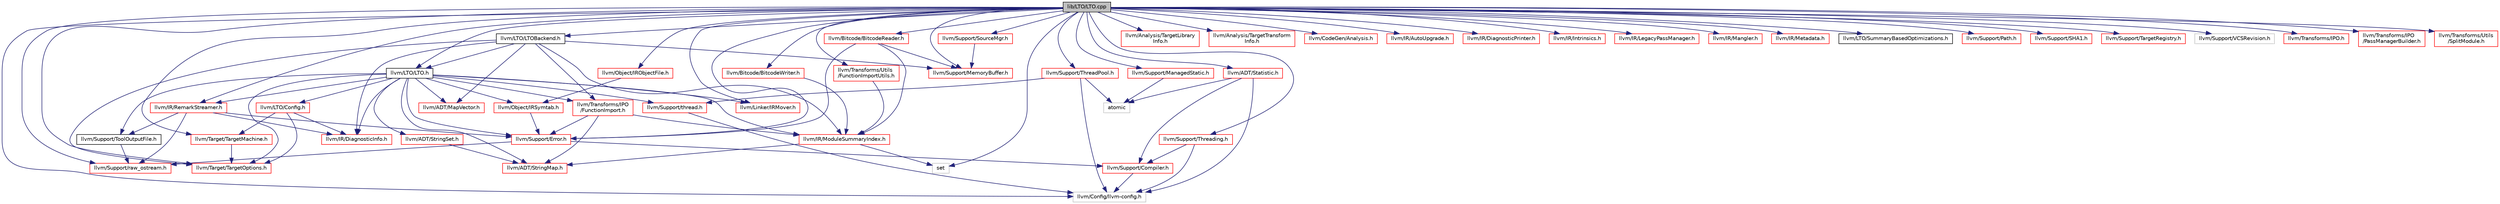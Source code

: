 digraph "lib/LTO/LTO.cpp"
{
 // LATEX_PDF_SIZE
  bgcolor="transparent";
  edge [fontname="Helvetica",fontsize="10",labelfontname="Helvetica",labelfontsize="10"];
  node [fontname="Helvetica",fontsize="10",shape="box"];
  Node1 [label="lib/LTO/LTO.cpp",height=0.2,width=0.4,color="black", fillcolor="grey75", style="filled", fontcolor="black",tooltip=" "];
  Node1 -> Node2 [color="midnightblue",fontsize="10",style="solid",fontname="Helvetica"];
  Node2 [label="llvm/LTO/LTO.h",height=0.2,width=0.4,color="black",URL="$LTO_8h.html",tooltip=" "];
  Node2 -> Node3 [color="midnightblue",fontsize="10",style="solid",fontname="Helvetica"];
  Node3 [label="llvm/ADT/MapVector.h",height=0.2,width=0.4,color="red",URL="$MapVector_8h.html",tooltip=" "];
  Node2 -> Node15 [color="midnightblue",fontsize="10",style="solid",fontname="Helvetica"];
  Node15 [label="llvm/ADT/StringMap.h",height=0.2,width=0.4,color="red",URL="$StringMap_8h.html",tooltip=" "];
  Node2 -> Node59 [color="midnightblue",fontsize="10",style="solid",fontname="Helvetica"];
  Node59 [label="llvm/ADT/StringSet.h",height=0.2,width=0.4,color="red",URL="$StringSet_8h.html",tooltip=" "];
  Node59 -> Node15 [color="midnightblue",fontsize="10",style="solid",fontname="Helvetica"];
  Node2 -> Node60 [color="midnightblue",fontsize="10",style="solid",fontname="Helvetica"];
  Node60 [label="llvm/IR/DiagnosticInfo.h",height=0.2,width=0.4,color="red",URL="$DiagnosticInfo_8h.html",tooltip=" "];
  Node2 -> Node115 [color="midnightblue",fontsize="10",style="solid",fontname="Helvetica"];
  Node115 [label="llvm/IR/ModuleSummaryIndex.h",height=0.2,width=0.4,color="red",URL="$ModuleSummaryIndex_8h.html",tooltip="ModuleSummaryIndex.h This file contains the declarations the classes that hold the module index and s..."];
  Node115 -> Node15 [color="midnightblue",fontsize="10",style="solid",fontname="Helvetica"];
  Node115 -> Node161 [color="midnightblue",fontsize="10",style="solid",fontname="Helvetica"];
  Node161 [label="set",height=0.2,width=0.4,color="grey75",tooltip=" "];
  Node2 -> Node162 [color="midnightblue",fontsize="10",style="solid",fontname="Helvetica"];
  Node162 [label="llvm/IR/RemarkStreamer.h",height=0.2,width=0.4,color="red",URL="$RemarkStreamer_8h.html",tooltip=" "];
  Node162 -> Node60 [color="midnightblue",fontsize="10",style="solid",fontname="Helvetica"];
  Node162 -> Node104 [color="midnightblue",fontsize="10",style="solid",fontname="Helvetica"];
  Node104 [label="llvm/Support/Error.h",height=0.2,width=0.4,color="red",URL="$llvm_2Support_2Error_8h.html",tooltip=" "];
  Node104 -> Node20 [color="midnightblue",fontsize="10",style="solid",fontname="Helvetica"];
  Node20 [label="llvm/Support/Compiler.h",height=0.2,width=0.4,color="red",URL="$Compiler_8h.html",tooltip=" "];
  Node20 -> Node21 [color="midnightblue",fontsize="10",style="solid",fontname="Helvetica"];
  Node21 [label="llvm/Config/llvm-config.h",height=0.2,width=0.4,color="grey75",tooltip=" "];
  Node104 -> Node85 [color="midnightblue",fontsize="10",style="solid",fontname="Helvetica"];
  Node85 [label="llvm/Support/raw_ostream.h",height=0.2,width=0.4,color="red",URL="$raw__ostream_8h.html",tooltip=" "];
  Node162 -> Node167 [color="midnightblue",fontsize="10",style="solid",fontname="Helvetica"];
  Node167 [label="llvm/Support/ToolOutputFile.h",height=0.2,width=0.4,color="black",URL="$ToolOutputFile_8h.html",tooltip=" "];
  Node167 -> Node85 [color="midnightblue",fontsize="10",style="solid",fontname="Helvetica"];
  Node162 -> Node85 [color="midnightblue",fontsize="10",style="solid",fontname="Helvetica"];
  Node2 -> Node168 [color="midnightblue",fontsize="10",style="solid",fontname="Helvetica"];
  Node168 [label="llvm/LTO/Config.h",height=0.2,width=0.4,color="red",URL="$Config_8h.html",tooltip=" "];
  Node168 -> Node60 [color="midnightblue",fontsize="10",style="solid",fontname="Helvetica"];
  Node168 -> Node169 [color="midnightblue",fontsize="10",style="solid",fontname="Helvetica"];
  Node169 [label="llvm/Target/TargetMachine.h",height=0.2,width=0.4,color="red",URL="$llvm_2Target_2TargetMachine_8h.html",tooltip=" "];
  Node169 -> Node171 [color="midnightblue",fontsize="10",style="solid",fontname="Helvetica"];
  Node171 [label="llvm/Target/TargetOptions.h",height=0.2,width=0.4,color="red",URL="$TargetOptions_8h.html",tooltip=" "];
  Node168 -> Node171 [color="midnightblue",fontsize="10",style="solid",fontname="Helvetica"];
  Node2 -> Node173 [color="midnightblue",fontsize="10",style="solid",fontname="Helvetica"];
  Node173 [label="llvm/Linker/IRMover.h",height=0.2,width=0.4,color="red",URL="$IRMover_8h.html",tooltip=" "];
  Node2 -> Node174 [color="midnightblue",fontsize="10",style="solid",fontname="Helvetica"];
  Node174 [label="llvm/Object/IRSymtab.h",height=0.2,width=0.4,color="red",URL="$IRSymtab_8h.html",tooltip=" "];
  Node174 -> Node104 [color="midnightblue",fontsize="10",style="solid",fontname="Helvetica"];
  Node2 -> Node104 [color="midnightblue",fontsize="10",style="solid",fontname="Helvetica"];
  Node2 -> Node167 [color="midnightblue",fontsize="10",style="solid",fontname="Helvetica"];
  Node2 -> Node180 [color="midnightblue",fontsize="10",style="solid",fontname="Helvetica"];
  Node180 [label="llvm/Support/thread.h",height=0.2,width=0.4,color="red",URL="$thread_8h.html",tooltip=" "];
  Node180 -> Node21 [color="midnightblue",fontsize="10",style="solid",fontname="Helvetica"];
  Node2 -> Node171 [color="midnightblue",fontsize="10",style="solid",fontname="Helvetica"];
  Node2 -> Node182 [color="midnightblue",fontsize="10",style="solid",fontname="Helvetica"];
  Node182 [label="llvm/Transforms/IPO\l/FunctionImport.h",height=0.2,width=0.4,color="red",URL="$FunctionImport_8h.html",tooltip=" "];
  Node182 -> Node15 [color="midnightblue",fontsize="10",style="solid",fontname="Helvetica"];
  Node182 -> Node115 [color="midnightblue",fontsize="10",style="solid",fontname="Helvetica"];
  Node182 -> Node104 [color="midnightblue",fontsize="10",style="solid",fontname="Helvetica"];
  Node1 -> Node191 [color="midnightblue",fontsize="10",style="solid",fontname="Helvetica"];
  Node191 [label="llvm/ADT/Statistic.h",height=0.2,width=0.4,color="red",URL="$Statistic_8h.html",tooltip=" "];
  Node191 -> Node21 [color="midnightblue",fontsize="10",style="solid",fontname="Helvetica"];
  Node191 -> Node20 [color="midnightblue",fontsize="10",style="solid",fontname="Helvetica"];
  Node191 -> Node84 [color="midnightblue",fontsize="10",style="solid",fontname="Helvetica"];
  Node84 [label="atomic",height=0.2,width=0.4,color="grey75",tooltip=" "];
  Node1 -> Node192 [color="midnightblue",fontsize="10",style="solid",fontname="Helvetica"];
  Node192 [label="llvm/Analysis/TargetLibrary\lInfo.h",height=0.2,width=0.4,color="red",URL="$TargetLibraryInfo_8h.html",tooltip=" "];
  Node1 -> Node199 [color="midnightblue",fontsize="10",style="solid",fontname="Helvetica"];
  Node199 [label="llvm/Analysis/TargetTransform\lInfo.h",height=0.2,width=0.4,color="red",URL="$TargetTransformInfo_8h.html",tooltip="This pass exposes codegen information to IR-level passes."];
  Node1 -> Node216 [color="midnightblue",fontsize="10",style="solid",fontname="Helvetica"];
  Node216 [label="llvm/Bitcode/BitcodeReader.h",height=0.2,width=0.4,color="red",URL="$BitcodeReader_8h.html",tooltip=" "];
  Node216 -> Node115 [color="midnightblue",fontsize="10",style="solid",fontname="Helvetica"];
  Node216 -> Node104 [color="midnightblue",fontsize="10",style="solid",fontname="Helvetica"];
  Node216 -> Node94 [color="midnightblue",fontsize="10",style="solid",fontname="Helvetica"];
  Node94 [label="llvm/Support/MemoryBuffer.h",height=0.2,width=0.4,color="red",URL="$MemoryBuffer_8h.html",tooltip=" "];
  Node1 -> Node218 [color="midnightblue",fontsize="10",style="solid",fontname="Helvetica"];
  Node218 [label="llvm/Bitcode/BitcodeWriter.h",height=0.2,width=0.4,color="red",URL="$BitcodeWriter_8h.html",tooltip=" "];
  Node218 -> Node115 [color="midnightblue",fontsize="10",style="solid",fontname="Helvetica"];
  Node1 -> Node221 [color="midnightblue",fontsize="10",style="solid",fontname="Helvetica"];
  Node221 [label="llvm/CodeGen/Analysis.h",height=0.2,width=0.4,color="red",URL="$llvm_2CodeGen_2Analysis_8h.html",tooltip=" "];
  Node1 -> Node21 [color="midnightblue",fontsize="10",style="solid",fontname="Helvetica"];
  Node1 -> Node224 [color="midnightblue",fontsize="10",style="solid",fontname="Helvetica"];
  Node224 [label="llvm/IR/AutoUpgrade.h",height=0.2,width=0.4,color="red",URL="$AutoUpgrade_8h.html",tooltip=" "];
  Node1 -> Node225 [color="midnightblue",fontsize="10",style="solid",fontname="Helvetica"];
  Node225 [label="llvm/IR/DiagnosticPrinter.h",height=0.2,width=0.4,color="red",URL="$DiagnosticPrinter_8h.html",tooltip=" "];
  Node1 -> Node226 [color="midnightblue",fontsize="10",style="solid",fontname="Helvetica"];
  Node226 [label="llvm/IR/Intrinsics.h",height=0.2,width=0.4,color="red",URL="$Intrinsics_8h.html",tooltip=" "];
  Node1 -> Node228 [color="midnightblue",fontsize="10",style="solid",fontname="Helvetica"];
  Node228 [label="llvm/IR/LegacyPassManager.h",height=0.2,width=0.4,color="red",URL="$LegacyPassManager_8h.html",tooltip=" "];
  Node1 -> Node229 [color="midnightblue",fontsize="10",style="solid",fontname="Helvetica"];
  Node229 [label="llvm/IR/Mangler.h",height=0.2,width=0.4,color="red",URL="$Mangler_8h.html",tooltip=" "];
  Node1 -> Node65 [color="midnightblue",fontsize="10",style="solid",fontname="Helvetica"];
  Node65 [label="llvm/IR/Metadata.h",height=0.2,width=0.4,color="red",URL="$Metadata_8h.html",tooltip="This file contains the declarations for metadata subclasses."];
  Node1 -> Node162 [color="midnightblue",fontsize="10",style="solid",fontname="Helvetica"];
  Node1 -> Node230 [color="midnightblue",fontsize="10",style="solid",fontname="Helvetica"];
  Node230 [label="llvm/LTO/LTOBackend.h",height=0.2,width=0.4,color="black",URL="$LTOBackend_8h.html",tooltip=" "];
  Node230 -> Node3 [color="midnightblue",fontsize="10",style="solid",fontname="Helvetica"];
  Node230 -> Node60 [color="midnightblue",fontsize="10",style="solid",fontname="Helvetica"];
  Node230 -> Node115 [color="midnightblue",fontsize="10",style="solid",fontname="Helvetica"];
  Node230 -> Node2 [color="midnightblue",fontsize="10",style="solid",fontname="Helvetica"];
  Node230 -> Node94 [color="midnightblue",fontsize="10",style="solid",fontname="Helvetica"];
  Node230 -> Node171 [color="midnightblue",fontsize="10",style="solid",fontname="Helvetica"];
  Node230 -> Node182 [color="midnightblue",fontsize="10",style="solid",fontname="Helvetica"];
  Node1 -> Node231 [color="midnightblue",fontsize="10",style="solid",fontname="Helvetica"];
  Node231 [label="llvm/LTO/SummaryBasedOptimizations.h",height=0.2,width=0.4,color="black",URL="$SummaryBasedOptimizations_8h.html",tooltip=" "];
  Node1 -> Node173 [color="midnightblue",fontsize="10",style="solid",fontname="Helvetica"];
  Node1 -> Node232 [color="midnightblue",fontsize="10",style="solid",fontname="Helvetica"];
  Node232 [label="llvm/Object/IRObjectFile.h",height=0.2,width=0.4,color="red",URL="$IRObjectFile_8h.html",tooltip=" "];
  Node232 -> Node174 [color="midnightblue",fontsize="10",style="solid",fontname="Helvetica"];
  Node1 -> Node104 [color="midnightblue",fontsize="10",style="solid",fontname="Helvetica"];
  Node1 -> Node83 [color="midnightblue",fontsize="10",style="solid",fontname="Helvetica"];
  Node83 [label="llvm/Support/ManagedStatic.h",height=0.2,width=0.4,color="red",URL="$ManagedStatic_8h.html",tooltip=" "];
  Node83 -> Node84 [color="midnightblue",fontsize="10",style="solid",fontname="Helvetica"];
  Node1 -> Node94 [color="midnightblue",fontsize="10",style="solid",fontname="Helvetica"];
  Node1 -> Node234 [color="midnightblue",fontsize="10",style="solid",fontname="Helvetica"];
  Node234 [label="llvm/Support/Path.h",height=0.2,width=0.4,color="red",URL="$Path_8h.html",tooltip=" "];
  Node1 -> Node235 [color="midnightblue",fontsize="10",style="solid",fontname="Helvetica"];
  Node235 [label="llvm/Support/SHA1.h",height=0.2,width=0.4,color="red",URL="$SHA1_8h.html",tooltip=" "];
  Node1 -> Node93 [color="midnightblue",fontsize="10",style="solid",fontname="Helvetica"];
  Node93 [label="llvm/Support/SourceMgr.h",height=0.2,width=0.4,color="red",URL="$Support_2SourceMgr_8h.html",tooltip=" "];
  Node93 -> Node94 [color="midnightblue",fontsize="10",style="solid",fontname="Helvetica"];
  Node1 -> Node236 [color="midnightblue",fontsize="10",style="solid",fontname="Helvetica"];
  Node236 [label="llvm/Support/TargetRegistry.h",height=0.2,width=0.4,color="red",URL="$TargetRegistry_8h.html",tooltip=" "];
  Node1 -> Node239 [color="midnightblue",fontsize="10",style="solid",fontname="Helvetica"];
  Node239 [label="llvm/Support/ThreadPool.h",height=0.2,width=0.4,color="red",URL="$ThreadPool_8h.html",tooltip=" "];
  Node239 -> Node21 [color="midnightblue",fontsize="10",style="solid",fontname="Helvetica"];
  Node239 -> Node180 [color="midnightblue",fontsize="10",style="solid",fontname="Helvetica"];
  Node239 -> Node84 [color="midnightblue",fontsize="10",style="solid",fontname="Helvetica"];
  Node1 -> Node136 [color="midnightblue",fontsize="10",style="solid",fontname="Helvetica"];
  Node136 [label="llvm/Support/Threading.h",height=0.2,width=0.4,color="red",URL="$Threading_8h.html",tooltip=" "];
  Node136 -> Node21 [color="midnightblue",fontsize="10",style="solid",fontname="Helvetica"];
  Node136 -> Node20 [color="midnightblue",fontsize="10",style="solid",fontname="Helvetica"];
  Node1 -> Node243 [color="midnightblue",fontsize="10",style="solid",fontname="Helvetica"];
  Node243 [label="llvm/Support/VCSRevision.h",height=0.2,width=0.4,color="grey75",tooltip=" "];
  Node1 -> Node85 [color="midnightblue",fontsize="10",style="solid",fontname="Helvetica"];
  Node1 -> Node169 [color="midnightblue",fontsize="10",style="solid",fontname="Helvetica"];
  Node1 -> Node171 [color="midnightblue",fontsize="10",style="solid",fontname="Helvetica"];
  Node1 -> Node244 [color="midnightblue",fontsize="10",style="solid",fontname="Helvetica"];
  Node244 [label="llvm/Transforms/IPO.h",height=0.2,width=0.4,color="red",URL="$llvm_2Transforms_2IPO_8h.html",tooltip=" "];
  Node1 -> Node245 [color="midnightblue",fontsize="10",style="solid",fontname="Helvetica"];
  Node245 [label="llvm/Transforms/IPO\l/PassManagerBuilder.h",height=0.2,width=0.4,color="red",URL="$llvm_2Transforms_2IPO_2PassManagerBuilder_8h.html",tooltip=" "];
  Node1 -> Node246 [color="midnightblue",fontsize="10",style="solid",fontname="Helvetica"];
  Node246 [label="llvm/Transforms/Utils\l/FunctionImportUtils.h",height=0.2,width=0.4,color="red",URL="$FunctionImportUtils_8h.html",tooltip=" "];
  Node246 -> Node115 [color="midnightblue",fontsize="10",style="solid",fontname="Helvetica"];
  Node1 -> Node247 [color="midnightblue",fontsize="10",style="solid",fontname="Helvetica"];
  Node247 [label="llvm/Transforms/Utils\l/SplitModule.h",height=0.2,width=0.4,color="red",URL="$SplitModule_8h.html",tooltip=" "];
  Node1 -> Node161 [color="midnightblue",fontsize="10",style="solid",fontname="Helvetica"];
}
